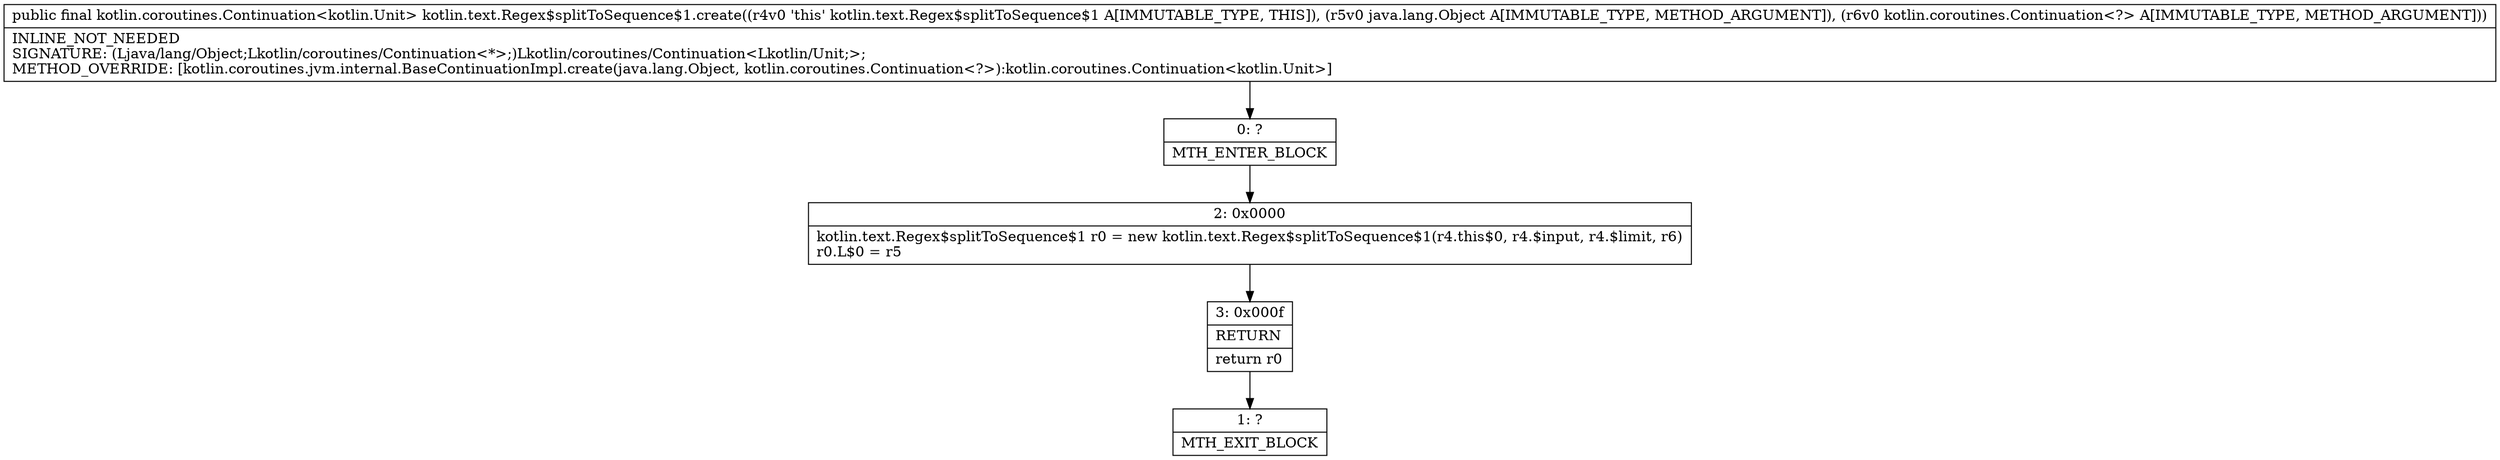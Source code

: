 digraph "CFG forkotlin.text.Regex$splitToSequence$1.create(Ljava\/lang\/Object;Lkotlin\/coroutines\/Continuation;)Lkotlin\/coroutines\/Continuation;" {
Node_0 [shape=record,label="{0\:\ ?|MTH_ENTER_BLOCK\l}"];
Node_2 [shape=record,label="{2\:\ 0x0000|kotlin.text.Regex$splitToSequence$1 r0 = new kotlin.text.Regex$splitToSequence$1(r4.this$0, r4.$input, r4.$limit, r6)\lr0.L$0 = r5\l}"];
Node_3 [shape=record,label="{3\:\ 0x000f|RETURN\l|return r0\l}"];
Node_1 [shape=record,label="{1\:\ ?|MTH_EXIT_BLOCK\l}"];
MethodNode[shape=record,label="{public final kotlin.coroutines.Continuation\<kotlin.Unit\> kotlin.text.Regex$splitToSequence$1.create((r4v0 'this' kotlin.text.Regex$splitToSequence$1 A[IMMUTABLE_TYPE, THIS]), (r5v0 java.lang.Object A[IMMUTABLE_TYPE, METHOD_ARGUMENT]), (r6v0 kotlin.coroutines.Continuation\<?\> A[IMMUTABLE_TYPE, METHOD_ARGUMENT]))  | INLINE_NOT_NEEDED\lSIGNATURE: (Ljava\/lang\/Object;Lkotlin\/coroutines\/Continuation\<*\>;)Lkotlin\/coroutines\/Continuation\<Lkotlin\/Unit;\>;\lMETHOD_OVERRIDE: [kotlin.coroutines.jvm.internal.BaseContinuationImpl.create(java.lang.Object, kotlin.coroutines.Continuation\<?\>):kotlin.coroutines.Continuation\<kotlin.Unit\>]\l}"];
MethodNode -> Node_0;Node_0 -> Node_2;
Node_2 -> Node_3;
Node_3 -> Node_1;
}

